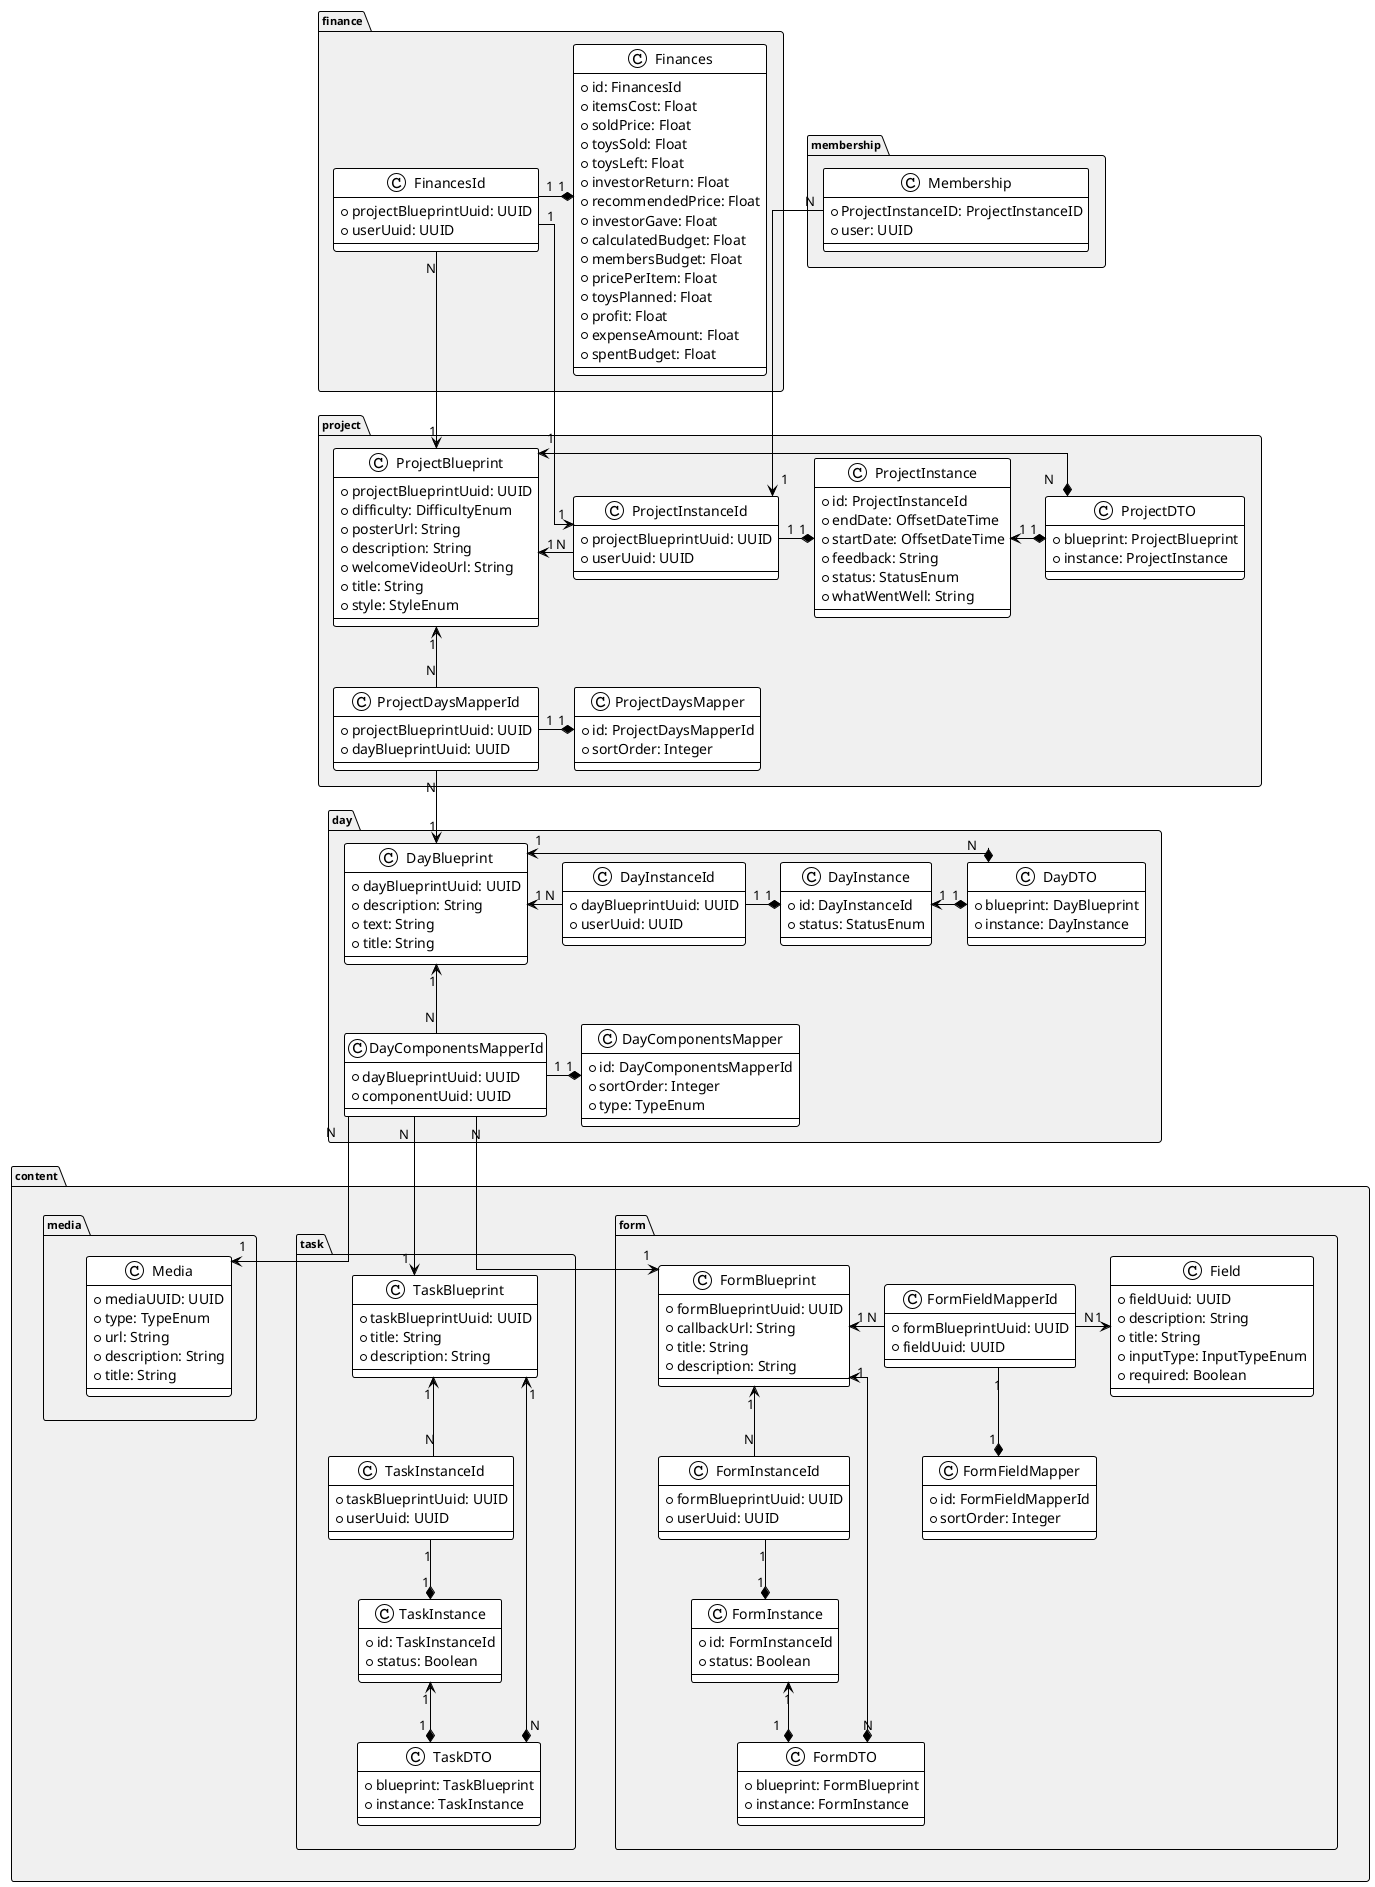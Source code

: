 @startuml

!theme plain

skinparam linetype ortho

skinparam package {
    FontSize 11
    FontStyle bold
    BackgroundColor #F0F0F0
}

package "project" {
    class ProjectBlueprint {
        * projectBlueprintUuid: UUID
        * difficulty: DifficultyEnum
        * posterUrl: String
        * description: String
        * welcomeVideoUrl: String
        * title: String
        * style: StyleEnum
    }

    class ProjectInstanceId {
        * projectBlueprintUuid: UUID
        * userUuid: UUID
    }

    class ProjectInstance {
        * id: ProjectInstanceId
        * endDate: OffsetDateTime
        * startDate: OffsetDateTime
        * feedback: String
        * status: StatusEnum
        * whatWentWell: String
    }

    class ProjectDTO {
        * blueprint: ProjectBlueprint
        * instance: ProjectInstance
    }

    class ProjectDaysMapperId {
        * projectBlueprintUuid: UUID
        * dayBlueprintUuid: UUID
    }

    class ProjectDaysMapper {
        * id: ProjectDaysMapperId
        * sortOrder: Integer
    }

}

package "membership" {
    class Membership {
        * ProjectInstanceID: ProjectInstanceID
        * user: UUID
    }
}

package "day" {
    class DayBlueprint {
        * dayBlueprintUuid: UUID
        * description: String
        * text: String
        * title: String
    }

    class DayInstanceId {
        * dayBlueprintUuid: UUID
        * userUuid: UUID
    }

    class DayInstance {
        * id: DayInstanceId
        * status: StatusEnum
    }

    class DayDTO {
        * blueprint: DayBlueprint
        * instance: DayInstance
    }

    class DayComponentsMapperId {
        * dayBlueprintUuid: UUID
        * componentUuid: UUID
    }

    class DayComponentsMapper {
        * id: DayComponentsMapperId
        * sortOrder: Integer
        * type: TypeEnum
    }
}

package "content" {
    package "form" {
        class FormBlueprint {
            * formBlueprintUuid: UUID
            * callbackUrl: String
            * title: String
            * description: String
        }

        class FormInstanceId {
            * formBlueprintUuid: UUID
            * userUuid: UUID
        }

        class FormInstance {
            * id: FormInstanceId
            * status: Boolean
        }

        class FormDTO {
            * blueprint: FormBlueprint
            * instance: FormInstance
        }

        class FormFieldMapperId {
            * formBlueprintUuid: UUID
            * fieldUuid: UUID
        }

        class FormFieldMapper {
            * id: FormFieldMapperId
            * sortOrder: Integer
        }

        class Field {
            * fieldUuid: UUID
            * description: String
            * title: String
            * inputType: InputTypeEnum
            * required: Boolean
        }
    }

    package "task" {
        class TaskBlueprint {
            * taskBlueprintUuid: UUID
            * title: String
            * description: String
        }

        class TaskInstanceId {
            * taskBlueprintUuid: UUID
            * userUuid: UUID
        }

        class TaskInstance {
            * id: TaskInstanceId
            * status: Boolean
        }

        class TaskDTO {
            * blueprint: TaskBlueprint
            * instance: TaskInstance
        }
    }

    package "media" {
        class Media {
            * mediaUUID: UUID
            * type: TypeEnum
            * url: String
            * description: String
            * title: String
        }
    }
}
package "finance" {
    class FinancesId {
        * projectBlueprintUuid: UUID
        * userUuid: UUID
    }
    class Finances {
        * id: FinancesId
        * itemsCost: Float
        * soldPrice: Float
        * toysSold: Float
        * toysLeft: Float
        * investorReturn: Float
        * recommendedPrice: Float
        * investorGave: Float
        * calculatedBudget: Float
        * membersBudget: Float
        * pricePerItem: Float
        * toysPlanned: Float
        * profit: Float
        * expenseAmount: Float
        * spentBudget: Float
    }
}
FinancesId       "1" -down-> "1" ProjectInstanceId
FinancesId       "N" -down-> "1" ProjectBlueprint
Finances         "1" *-left- "1" FinancesId

Membership        "N" -down-> "1" ProjectInstanceId

ProjectInstanceId "N" -left-> "1" ProjectBlueprint
ProjectInstance  "1" *-left- "1" ProjectInstanceId
ProjectDTO       "N" *-left-> "1" ProjectBlueprint
ProjectDTO       "1" *-left-> "1" ProjectInstance

ProjectDaysMapperId "N" -up-> "1" ProjectBlueprint
ProjectDaysMapperId "N" -down-> "1" DayBlueprint
ProjectDaysMapper "1" *-left- "1" ProjectDaysMapperId

DayInstanceId    "N" -left-> "1" DayBlueprint
DayInstance      "1" *-left- "1" DayInstanceId
DayDTO           "N" *-left-> "1" DayBlueprint
DayDTO           "1" *-left-> "1" DayInstance

DayComponentsMapperId "N" -up-> "1" DayBlueprint
DayComponentsMapperId "N" -down-> "1" Media
DayComponentsMapperId "N" -down-> "1" TaskBlueprint
DayComponentsMapperId "N" -down-> "1" FormBlueprint

DayComponentsMapper "1" *-left- "1" DayComponentsMapperId

TaskInstanceId   "N" -up-> "1" TaskBlueprint
TaskInstance     "1" *-up- "1" TaskInstanceId
TaskDTO          "N" *-up-> "1" TaskBlueprint
TaskDTO          "1" *-up-> "1" TaskInstance

FormInstanceId    "N" -up-> "1" FormBlueprint
FormInstance     "1" *-up- "1" FormInstanceId
FormDTO          "N" *-up-> "1" FormBlueprint
FormDTO          "1" *-up-> "1" FormInstance

FormFieldMapperId "N" -left-> "1" FormBlueprint
FormFieldMapper  "1" *-up- "1" FormFieldMapperId
FormFieldMapperId "N" -right-> "1" Field

media -right[hidden]-> task
task -right[hidden]-> form
@enduml